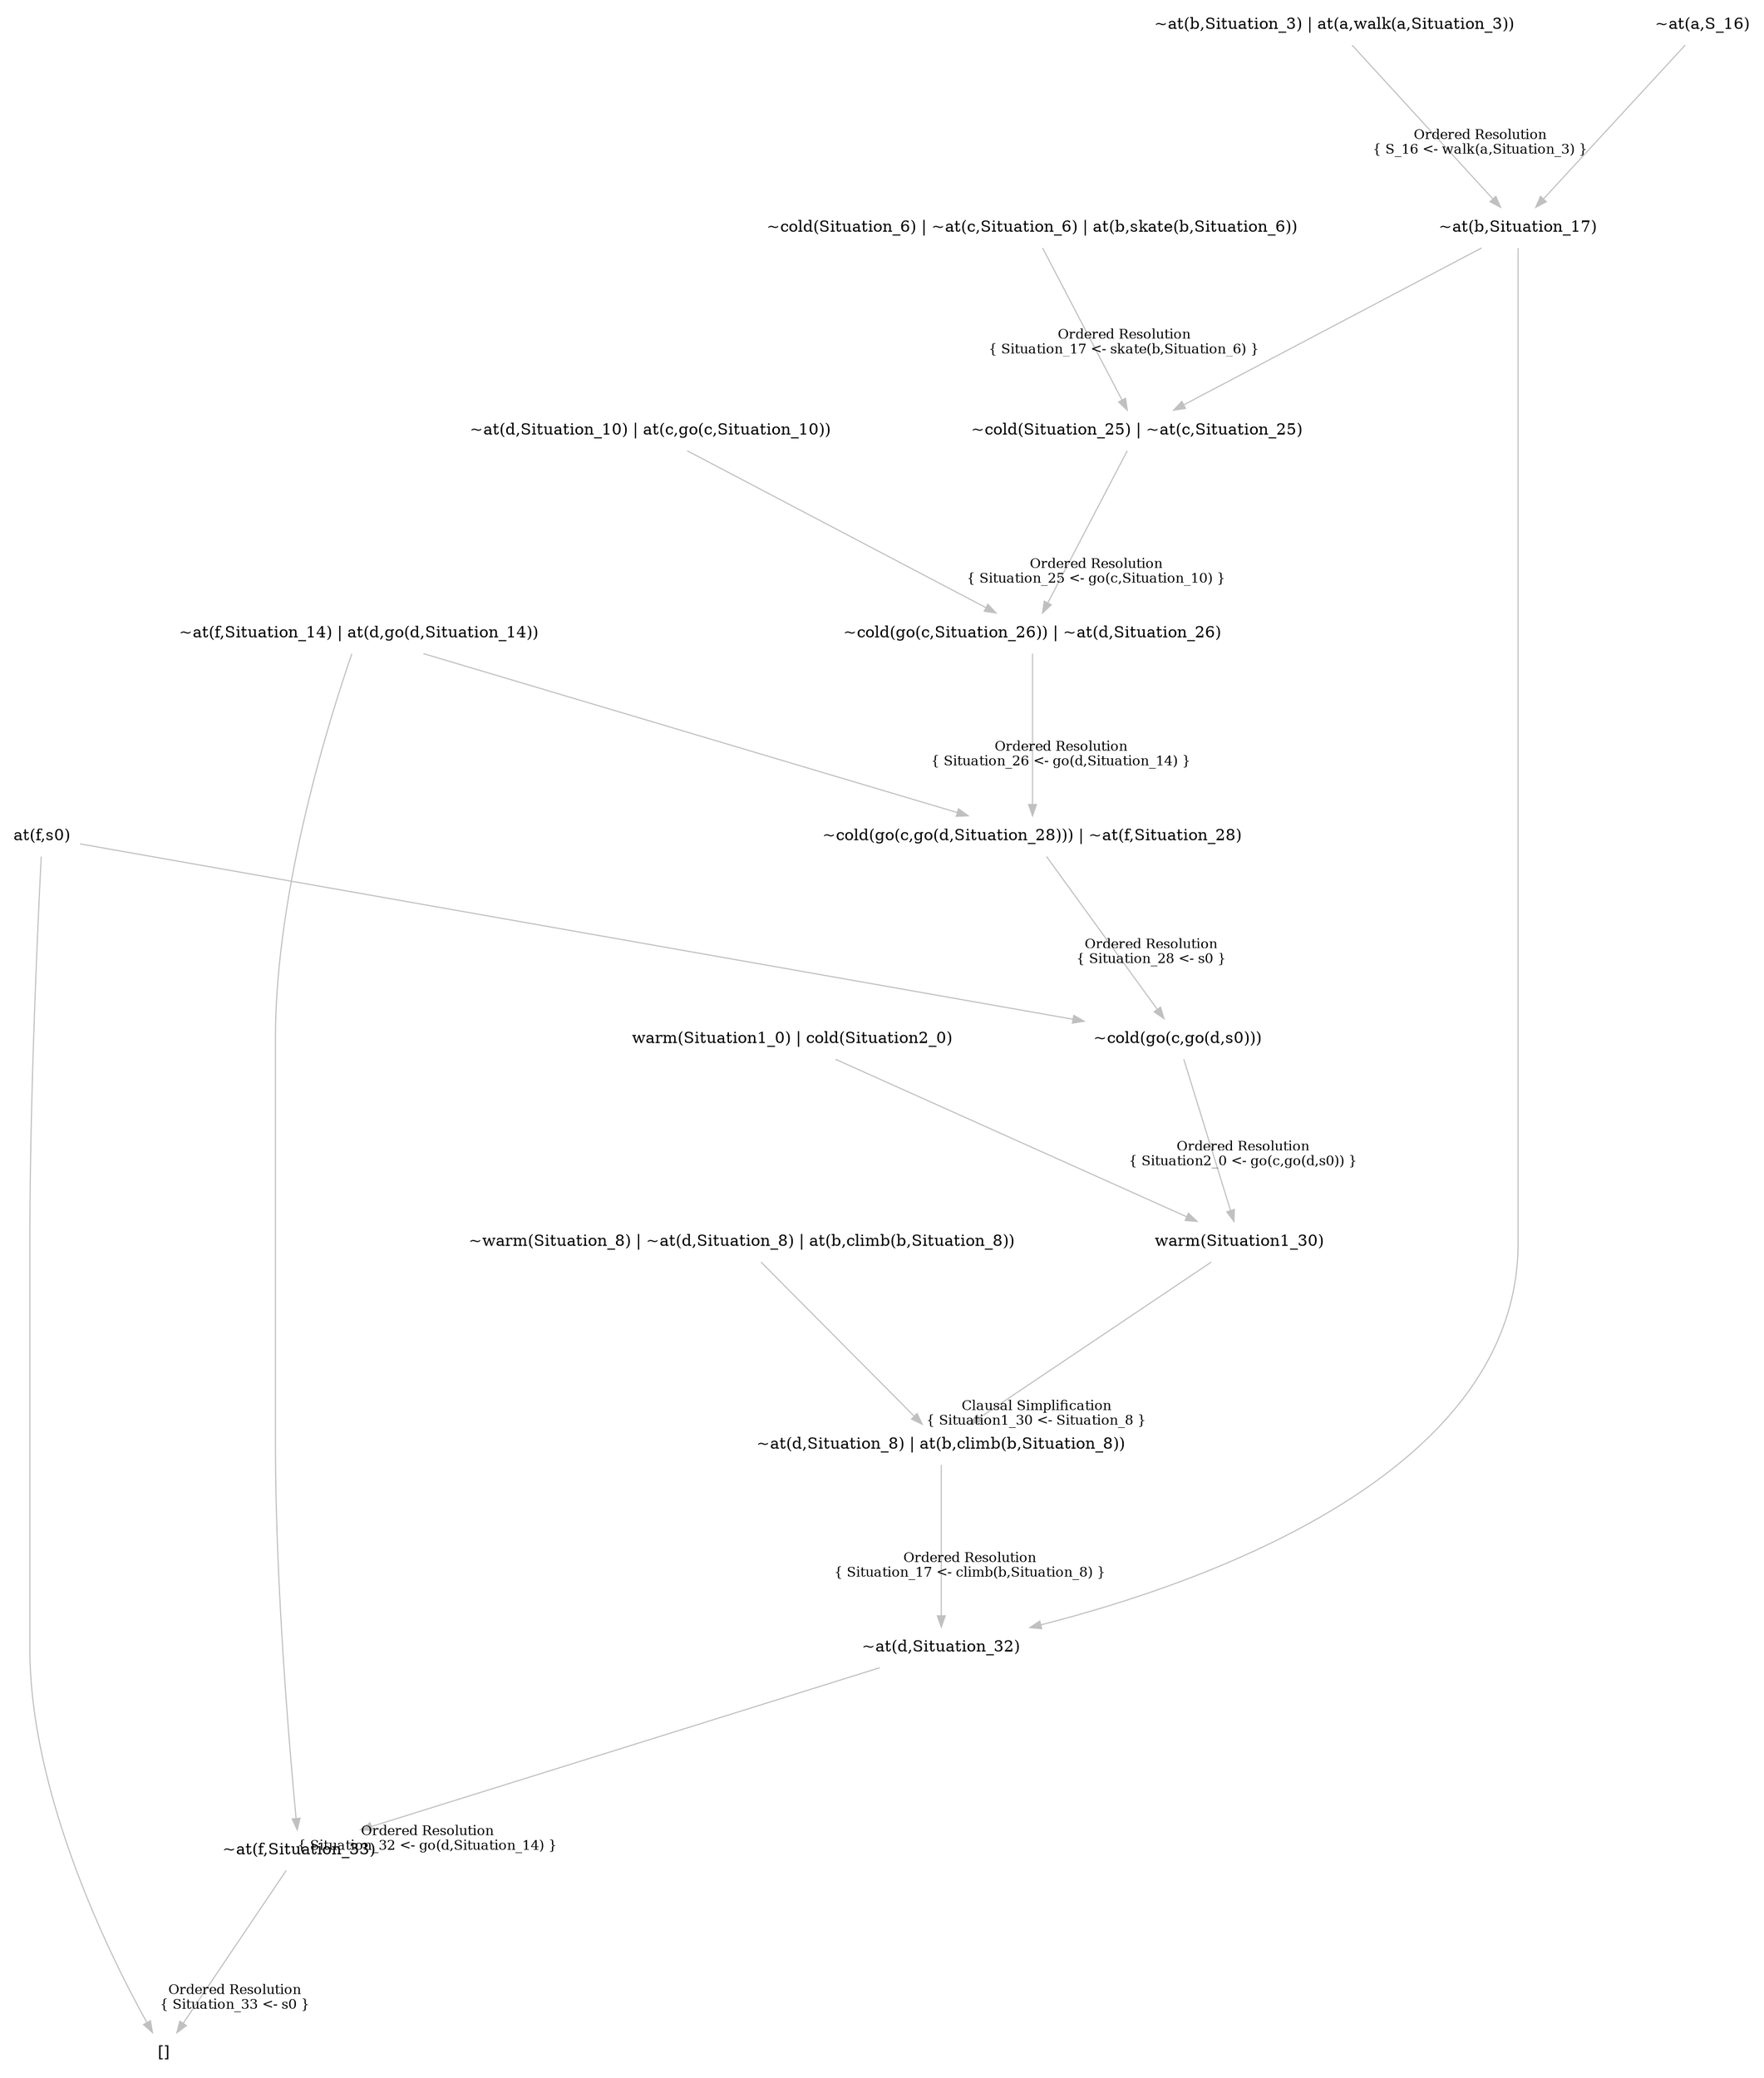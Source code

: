 digraph {
	nodesep="1.5"; ranksep=2;
	node [shape=plaintext];
	edge [color=gray];
	"~at(f,Situation_33)" -> "[]" [labelfontcolor=black,labelfontsize="12",headlabel="Ordered Resolution\n{ Situation_33 <- s0 }",labeldistance="6"];
	"~at(d,Situation_32)" -> "~at(f,Situation_33)" [labelfontcolor=black,labelfontsize="12",headlabel="Ordered Resolution\n{ Situation_32 <- go(d,Situation_14) }",labeldistance="6"];
	"~at(d,Situation_8) | at(b,climb(b,Situation_8))" -> "~at(d,Situation_32)" [labelfontcolor=black,labelfontsize="12",headlabel="Ordered Resolution\n{ Situation_17 <- climb(b,Situation_8) }",labeldistance="6"];
	"warm(Situation1_30)" -> "~at(d,Situation_8) | at(b,climb(b,Situation_8))" [labelfontcolor=black,labelfontsize="12",headlabel="Clausal Simplification\n{ Situation1_30 <- Situation_8 }",labeldistance="6"];
	"~cold(go(c,go(d,s0)))" -> "warm(Situation1_30)" [labelfontcolor=black,labelfontsize="12",headlabel="Ordered Resolution\n{ Situation2_0 <- go(c,go(d,s0)) }",labeldistance="6"];
	"~cold(go(c,go(d,Situation_28))) | ~at(f,Situation_28)" -> "~cold(go(c,go(d,s0)))" [labelfontcolor=black,labelfontsize="12",headlabel="Ordered Resolution\n{ Situation_28 <- s0 }",labeldistance="6"];
	"~cold(go(c,Situation_26)) | ~at(d,Situation_26)" -> "~cold(go(c,go(d,Situation_28))) | ~at(f,Situation_28)" [labelfontcolor=black,labelfontsize="12",headlabel="Ordered Resolution\n{ Situation_26 <- go(d,Situation_14) }",labeldistance="6"];
	"~cold(Situation_25) | ~at(c,Situation_25)" -> "~cold(go(c,Situation_26)) | ~at(d,Situation_26)" [labelfontcolor=black,labelfontsize="12",headlabel="Ordered Resolution\n{ Situation_25 <- go(c,Situation_10) }",labeldistance="6"];
	"~cold(Situation_6) | ~at(c,Situation_6) | at(b,skate(b,Situation_6))" -> "~cold(Situation_25) | ~at(c,Situation_25)" [labelfontcolor=black,labelfontsize="12",headlabel="Ordered Resolution\n{ Situation_17 <- skate(b,Situation_6) }",labeldistance="6"];
	"~at(b,Situation_17)" -> "~cold(Situation_25) | ~at(c,Situation_25)" ;
	"~at(b,Situation_3) | at(a,walk(a,Situation_3))" -> "~at(b,Situation_17)" [labelfontcolor=black,labelfontsize="12",headlabel="Ordered Resolution\n{ S_16 <- walk(a,Situation_3) }",labeldistance="6"];
	"~at(a,S_16)" -> "~at(b,Situation_17)" ;
	"~at(d,Situation_10) | at(c,go(c,Situation_10))" -> "~cold(go(c,Situation_26)) | ~at(d,Situation_26)" ;
	"~at(f,Situation_14) | at(d,go(d,Situation_14))" -> "~cold(go(c,go(d,Situation_28))) | ~at(f,Situation_28)" ;
	"at(f,s0)" -> "~cold(go(c,go(d,s0)))" ;
	"warm(Situation1_0) | cold(Situation2_0)" -> "warm(Situation1_30)" ;
	"~warm(Situation_8) | ~at(d,Situation_8) | at(b,climb(b,Situation_8))" -> "~at(d,Situation_8) | at(b,climb(b,Situation_8))" ;
	"~at(b,Situation_17)" -> "~at(d,Situation_32)" ;
	"~at(f,Situation_14) | at(d,go(d,Situation_14))" -> "~at(f,Situation_33)" ;
	"at(f,s0)" -> "[]" ;
}

